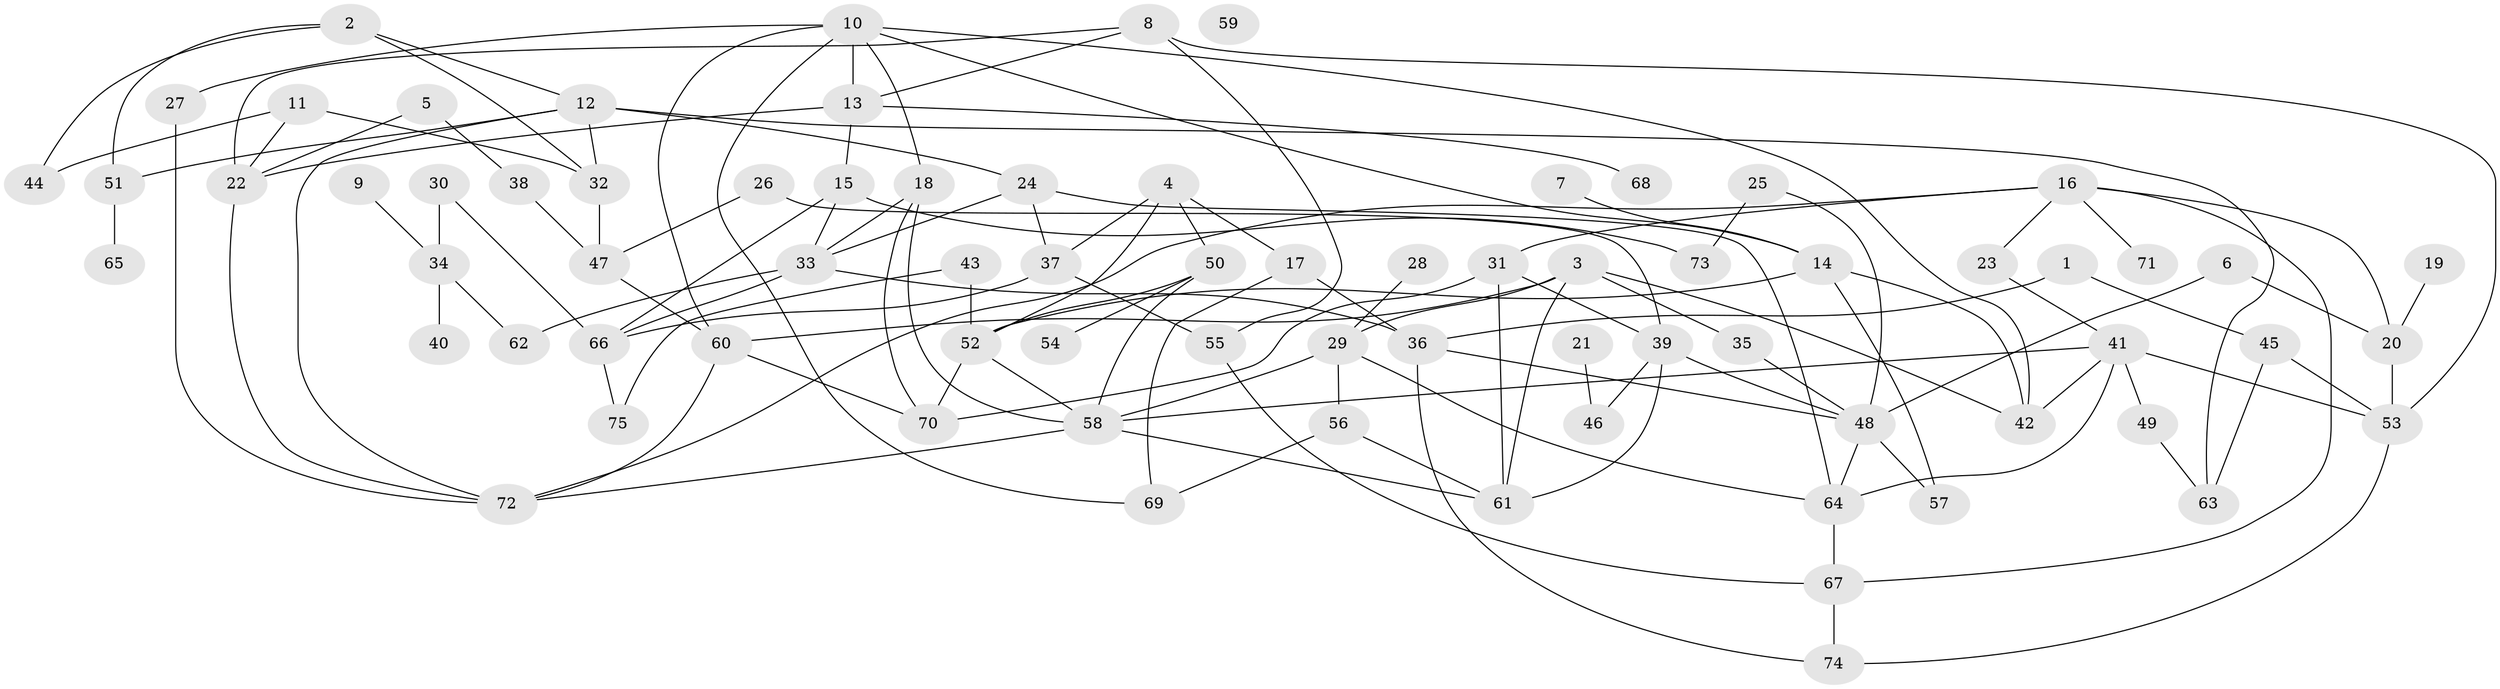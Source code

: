 // coarse degree distribution, {5: 0.15555555555555556, 6: 0.06666666666666667, 7: 0.044444444444444446, 9: 0.022222222222222223, 3: 0.08888888888888889, 4: 0.1111111111111111, 1: 0.17777777777777778, 8: 0.044444444444444446, 11: 0.044444444444444446, 2: 0.24444444444444444}
// Generated by graph-tools (version 1.1) at 2025/48/03/04/25 22:48:08]
// undirected, 75 vertices, 127 edges
graph export_dot {
  node [color=gray90,style=filled];
  1;
  2;
  3;
  4;
  5;
  6;
  7;
  8;
  9;
  10;
  11;
  12;
  13;
  14;
  15;
  16;
  17;
  18;
  19;
  20;
  21;
  22;
  23;
  24;
  25;
  26;
  27;
  28;
  29;
  30;
  31;
  32;
  33;
  34;
  35;
  36;
  37;
  38;
  39;
  40;
  41;
  42;
  43;
  44;
  45;
  46;
  47;
  48;
  49;
  50;
  51;
  52;
  53;
  54;
  55;
  56;
  57;
  58;
  59;
  60;
  61;
  62;
  63;
  64;
  65;
  66;
  67;
  68;
  69;
  70;
  71;
  72;
  73;
  74;
  75;
  1 -- 36;
  1 -- 45;
  2 -- 12;
  2 -- 32;
  2 -- 44;
  2 -- 51;
  3 -- 29;
  3 -- 35;
  3 -- 42;
  3 -- 60;
  3 -- 61;
  4 -- 17;
  4 -- 37;
  4 -- 50;
  4 -- 52;
  5 -- 22;
  5 -- 38;
  6 -- 20;
  6 -- 48;
  7 -- 14;
  8 -- 13;
  8 -- 22;
  8 -- 53;
  8 -- 55;
  9 -- 34;
  10 -- 13;
  10 -- 14;
  10 -- 18;
  10 -- 27;
  10 -- 42;
  10 -- 60;
  10 -- 69;
  11 -- 22;
  11 -- 32;
  11 -- 44;
  12 -- 24;
  12 -- 32;
  12 -- 51;
  12 -- 63;
  12 -- 72;
  13 -- 15;
  13 -- 22;
  13 -- 68;
  14 -- 42;
  14 -- 52;
  14 -- 57;
  15 -- 33;
  15 -- 66;
  15 -- 73;
  16 -- 20;
  16 -- 23;
  16 -- 31;
  16 -- 67;
  16 -- 71;
  16 -- 72;
  17 -- 36;
  17 -- 69;
  18 -- 33;
  18 -- 58;
  18 -- 70;
  19 -- 20;
  20 -- 53;
  21 -- 46;
  22 -- 72;
  23 -- 41;
  24 -- 33;
  24 -- 37;
  24 -- 64;
  25 -- 48;
  25 -- 73;
  26 -- 39;
  26 -- 47;
  27 -- 72;
  28 -- 29;
  29 -- 56;
  29 -- 58;
  29 -- 64;
  30 -- 34;
  30 -- 66;
  31 -- 39;
  31 -- 61;
  31 -- 70;
  32 -- 47;
  33 -- 36;
  33 -- 62;
  33 -- 66;
  34 -- 40;
  34 -- 62;
  35 -- 48;
  36 -- 48;
  36 -- 74;
  37 -- 55;
  37 -- 66;
  38 -- 47;
  39 -- 46;
  39 -- 48;
  39 -- 61;
  41 -- 42;
  41 -- 49;
  41 -- 53;
  41 -- 58;
  41 -- 64;
  43 -- 52;
  43 -- 75;
  45 -- 53;
  45 -- 63;
  47 -- 60;
  48 -- 57;
  48 -- 64;
  49 -- 63;
  50 -- 52;
  50 -- 54;
  50 -- 58;
  51 -- 65;
  52 -- 58;
  52 -- 70;
  53 -- 74;
  55 -- 67;
  56 -- 61;
  56 -- 69;
  58 -- 61;
  58 -- 72;
  60 -- 70;
  60 -- 72;
  64 -- 67;
  66 -- 75;
  67 -- 74;
}
